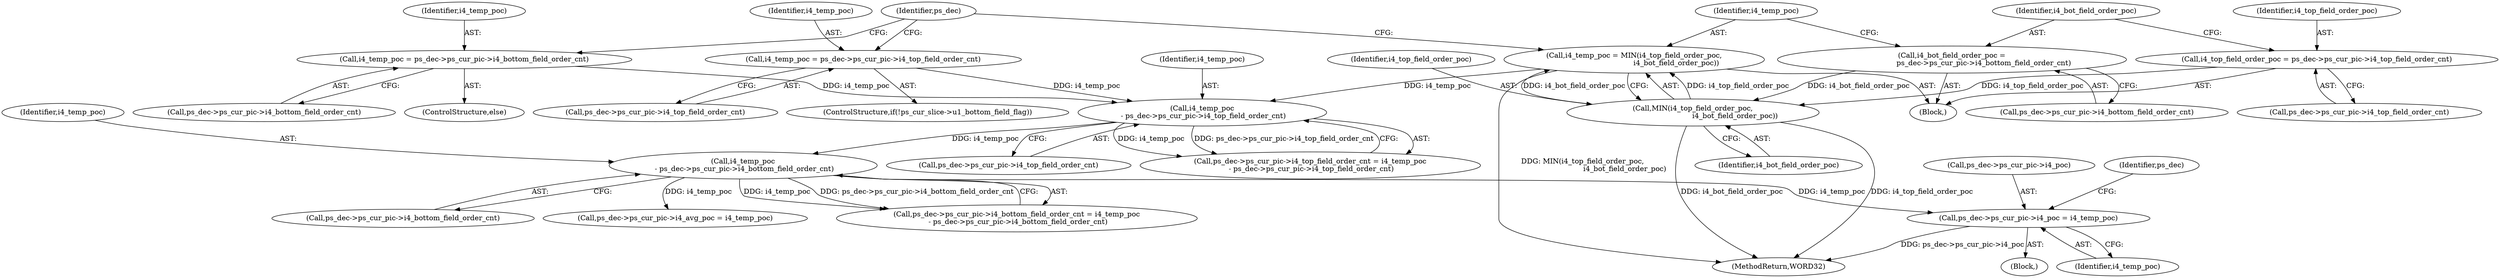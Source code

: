 digraph "0_Android_9a00f562a612d56e7b2b989d168647db900ba6cf_0@pointer" {
"1001350" [label="(Call,ps_dec->ps_cur_pic->i4_poc = i4_temp_poc)"];
"1001343" [label="(Call,i4_temp_poc\n - ps_dec->ps_cur_pic->i4_bottom_field_order_cnt)"];
"1001330" [label="(Call,i4_temp_poc\n - ps_dec->ps_cur_pic->i4_top_field_order_cnt)"];
"1001298" [label="(Call,i4_temp_poc = MIN(i4_top_field_order_poc,\n                                     i4_bot_field_order_poc))"];
"1001300" [label="(Call,MIN(i4_top_field_order_poc,\n                                     i4_bot_field_order_poc))"];
"1001284" [label="(Call,i4_top_field_order_poc = ps_dec->ps_cur_pic->i4_top_field_order_cnt)"];
"1001291" [label="(Call,i4_bot_field_order_poc =\n                            ps_dec->ps_cur_pic->i4_bottom_field_order_cnt)"];
"1001317" [label="(Call,i4_temp_poc = ps_dec->ps_cur_pic->i4_bottom_field_order_cnt)"];
"1001309" [label="(Call,i4_temp_poc = ps_dec->ps_cur_pic->i4_top_field_order_cnt)"];
"1001318" [label="(Identifier,i4_temp_poc)"];
"1001357" [label="(Call,ps_dec->ps_cur_pic->i4_avg_poc = i4_temp_poc)"];
"1001302" [label="(Identifier,i4_bot_field_order_poc)"];
"1001293" [label="(Call,ps_dec->ps_cur_pic->i4_bottom_field_order_cnt)"];
"1001331" [label="(Identifier,i4_temp_poc)"];
"1001298" [label="(Call,i4_temp_poc = MIN(i4_top_field_order_poc,\n                                     i4_bot_field_order_poc))"];
"1001324" [label="(Call,ps_dec->ps_cur_pic->i4_top_field_order_cnt = i4_temp_poc\n - ps_dec->ps_cur_pic->i4_top_field_order_cnt)"];
"1002568" [label="(MethodReturn,WORD32)"];
"1001300" [label="(Call,MIN(i4_top_field_order_poc,\n                                     i4_bot_field_order_poc))"];
"1001327" [label="(Identifier,ps_dec)"];
"1001332" [label="(Call,ps_dec->ps_cur_pic->i4_top_field_order_cnt)"];
"1001285" [label="(Identifier,i4_top_field_order_poc)"];
"1001316" [label="(ControlStructure,else)"];
"1001274" [label="(Block,)"];
"1001284" [label="(Call,i4_top_field_order_poc = ps_dec->ps_cur_pic->i4_top_field_order_cnt)"];
"1001310" [label="(Identifier,i4_temp_poc)"];
"1001286" [label="(Call,ps_dec->ps_cur_pic->i4_top_field_order_cnt)"];
"1001291" [label="(Call,i4_bot_field_order_poc =\n                            ps_dec->ps_cur_pic->i4_bottom_field_order_cnt)"];
"1001301" [label="(Identifier,i4_top_field_order_poc)"];
"1001337" [label="(Call,ps_dec->ps_cur_pic->i4_bottom_field_order_cnt = i4_temp_poc\n - ps_dec->ps_cur_pic->i4_bottom_field_order_cnt)"];
"1001317" [label="(Call,i4_temp_poc = ps_dec->ps_cur_pic->i4_bottom_field_order_cnt)"];
"1001343" [label="(Call,i4_temp_poc\n - ps_dec->ps_cur_pic->i4_bottom_field_order_cnt)"];
"1001304" [label="(ControlStructure,if(!ps_cur_slice->u1_bottom_field_flag))"];
"1001345" [label="(Call,ps_dec->ps_cur_pic->i4_bottom_field_order_cnt)"];
"1001299" [label="(Identifier,i4_temp_poc)"];
"1001330" [label="(Call,i4_temp_poc\n - ps_dec->ps_cur_pic->i4_top_field_order_cnt)"];
"1001283" [label="(Block,)"];
"1001351" [label="(Call,ps_dec->ps_cur_pic->i4_poc)"];
"1001311" [label="(Call,ps_dec->ps_cur_pic->i4_top_field_order_cnt)"];
"1001309" [label="(Call,i4_temp_poc = ps_dec->ps_cur_pic->i4_top_field_order_cnt)"];
"1001360" [label="(Identifier,ps_dec)"];
"1001319" [label="(Call,ps_dec->ps_cur_pic->i4_bottom_field_order_cnt)"];
"1001292" [label="(Identifier,i4_bot_field_order_poc)"];
"1001356" [label="(Identifier,i4_temp_poc)"];
"1001344" [label="(Identifier,i4_temp_poc)"];
"1001350" [label="(Call,ps_dec->ps_cur_pic->i4_poc = i4_temp_poc)"];
"1001350" -> "1001274"  [label="AST: "];
"1001350" -> "1001356"  [label="CFG: "];
"1001351" -> "1001350"  [label="AST: "];
"1001356" -> "1001350"  [label="AST: "];
"1001360" -> "1001350"  [label="CFG: "];
"1001350" -> "1002568"  [label="DDG: ps_dec->ps_cur_pic->i4_poc"];
"1001343" -> "1001350"  [label="DDG: i4_temp_poc"];
"1001343" -> "1001337"  [label="AST: "];
"1001343" -> "1001345"  [label="CFG: "];
"1001344" -> "1001343"  [label="AST: "];
"1001345" -> "1001343"  [label="AST: "];
"1001337" -> "1001343"  [label="CFG: "];
"1001343" -> "1001337"  [label="DDG: i4_temp_poc"];
"1001343" -> "1001337"  [label="DDG: ps_dec->ps_cur_pic->i4_bottom_field_order_cnt"];
"1001330" -> "1001343"  [label="DDG: i4_temp_poc"];
"1001343" -> "1001357"  [label="DDG: i4_temp_poc"];
"1001330" -> "1001324"  [label="AST: "];
"1001330" -> "1001332"  [label="CFG: "];
"1001331" -> "1001330"  [label="AST: "];
"1001332" -> "1001330"  [label="AST: "];
"1001324" -> "1001330"  [label="CFG: "];
"1001330" -> "1001324"  [label="DDG: i4_temp_poc"];
"1001330" -> "1001324"  [label="DDG: ps_dec->ps_cur_pic->i4_top_field_order_cnt"];
"1001298" -> "1001330"  [label="DDG: i4_temp_poc"];
"1001317" -> "1001330"  [label="DDG: i4_temp_poc"];
"1001309" -> "1001330"  [label="DDG: i4_temp_poc"];
"1001298" -> "1001283"  [label="AST: "];
"1001298" -> "1001300"  [label="CFG: "];
"1001299" -> "1001298"  [label="AST: "];
"1001300" -> "1001298"  [label="AST: "];
"1001327" -> "1001298"  [label="CFG: "];
"1001298" -> "1002568"  [label="DDG: MIN(i4_top_field_order_poc,\n                                     i4_bot_field_order_poc)"];
"1001300" -> "1001298"  [label="DDG: i4_top_field_order_poc"];
"1001300" -> "1001298"  [label="DDG: i4_bot_field_order_poc"];
"1001300" -> "1001302"  [label="CFG: "];
"1001301" -> "1001300"  [label="AST: "];
"1001302" -> "1001300"  [label="AST: "];
"1001300" -> "1002568"  [label="DDG: i4_bot_field_order_poc"];
"1001300" -> "1002568"  [label="DDG: i4_top_field_order_poc"];
"1001284" -> "1001300"  [label="DDG: i4_top_field_order_poc"];
"1001291" -> "1001300"  [label="DDG: i4_bot_field_order_poc"];
"1001284" -> "1001283"  [label="AST: "];
"1001284" -> "1001286"  [label="CFG: "];
"1001285" -> "1001284"  [label="AST: "];
"1001286" -> "1001284"  [label="AST: "];
"1001292" -> "1001284"  [label="CFG: "];
"1001291" -> "1001283"  [label="AST: "];
"1001291" -> "1001293"  [label="CFG: "];
"1001292" -> "1001291"  [label="AST: "];
"1001293" -> "1001291"  [label="AST: "];
"1001299" -> "1001291"  [label="CFG: "];
"1001317" -> "1001316"  [label="AST: "];
"1001317" -> "1001319"  [label="CFG: "];
"1001318" -> "1001317"  [label="AST: "];
"1001319" -> "1001317"  [label="AST: "];
"1001327" -> "1001317"  [label="CFG: "];
"1001309" -> "1001304"  [label="AST: "];
"1001309" -> "1001311"  [label="CFG: "];
"1001310" -> "1001309"  [label="AST: "];
"1001311" -> "1001309"  [label="AST: "];
"1001327" -> "1001309"  [label="CFG: "];
}
